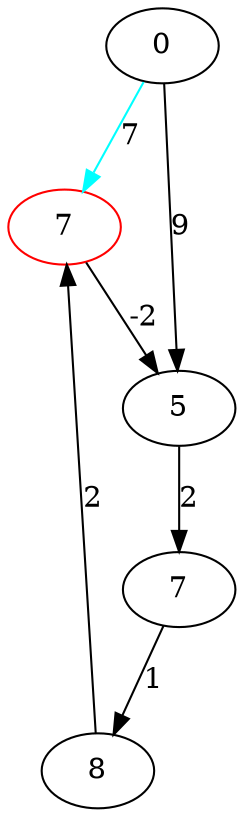 strict digraph {
	0 -> 1 [label=7]
	0 -> 3 [label=9]
	1 -> 3 [label=-2]
	2 -> 4 [label=1]
	3 -> 2 [label=2]
	4 -> 1 [label=2]
	0 [label=0]
	1 [label=7]
	2 [label=7]
	3 [label=5]
	4 [label=8]
	0 -> 1 [label=7] [color=cyan]
	1 [label=7] [color=red]
}
